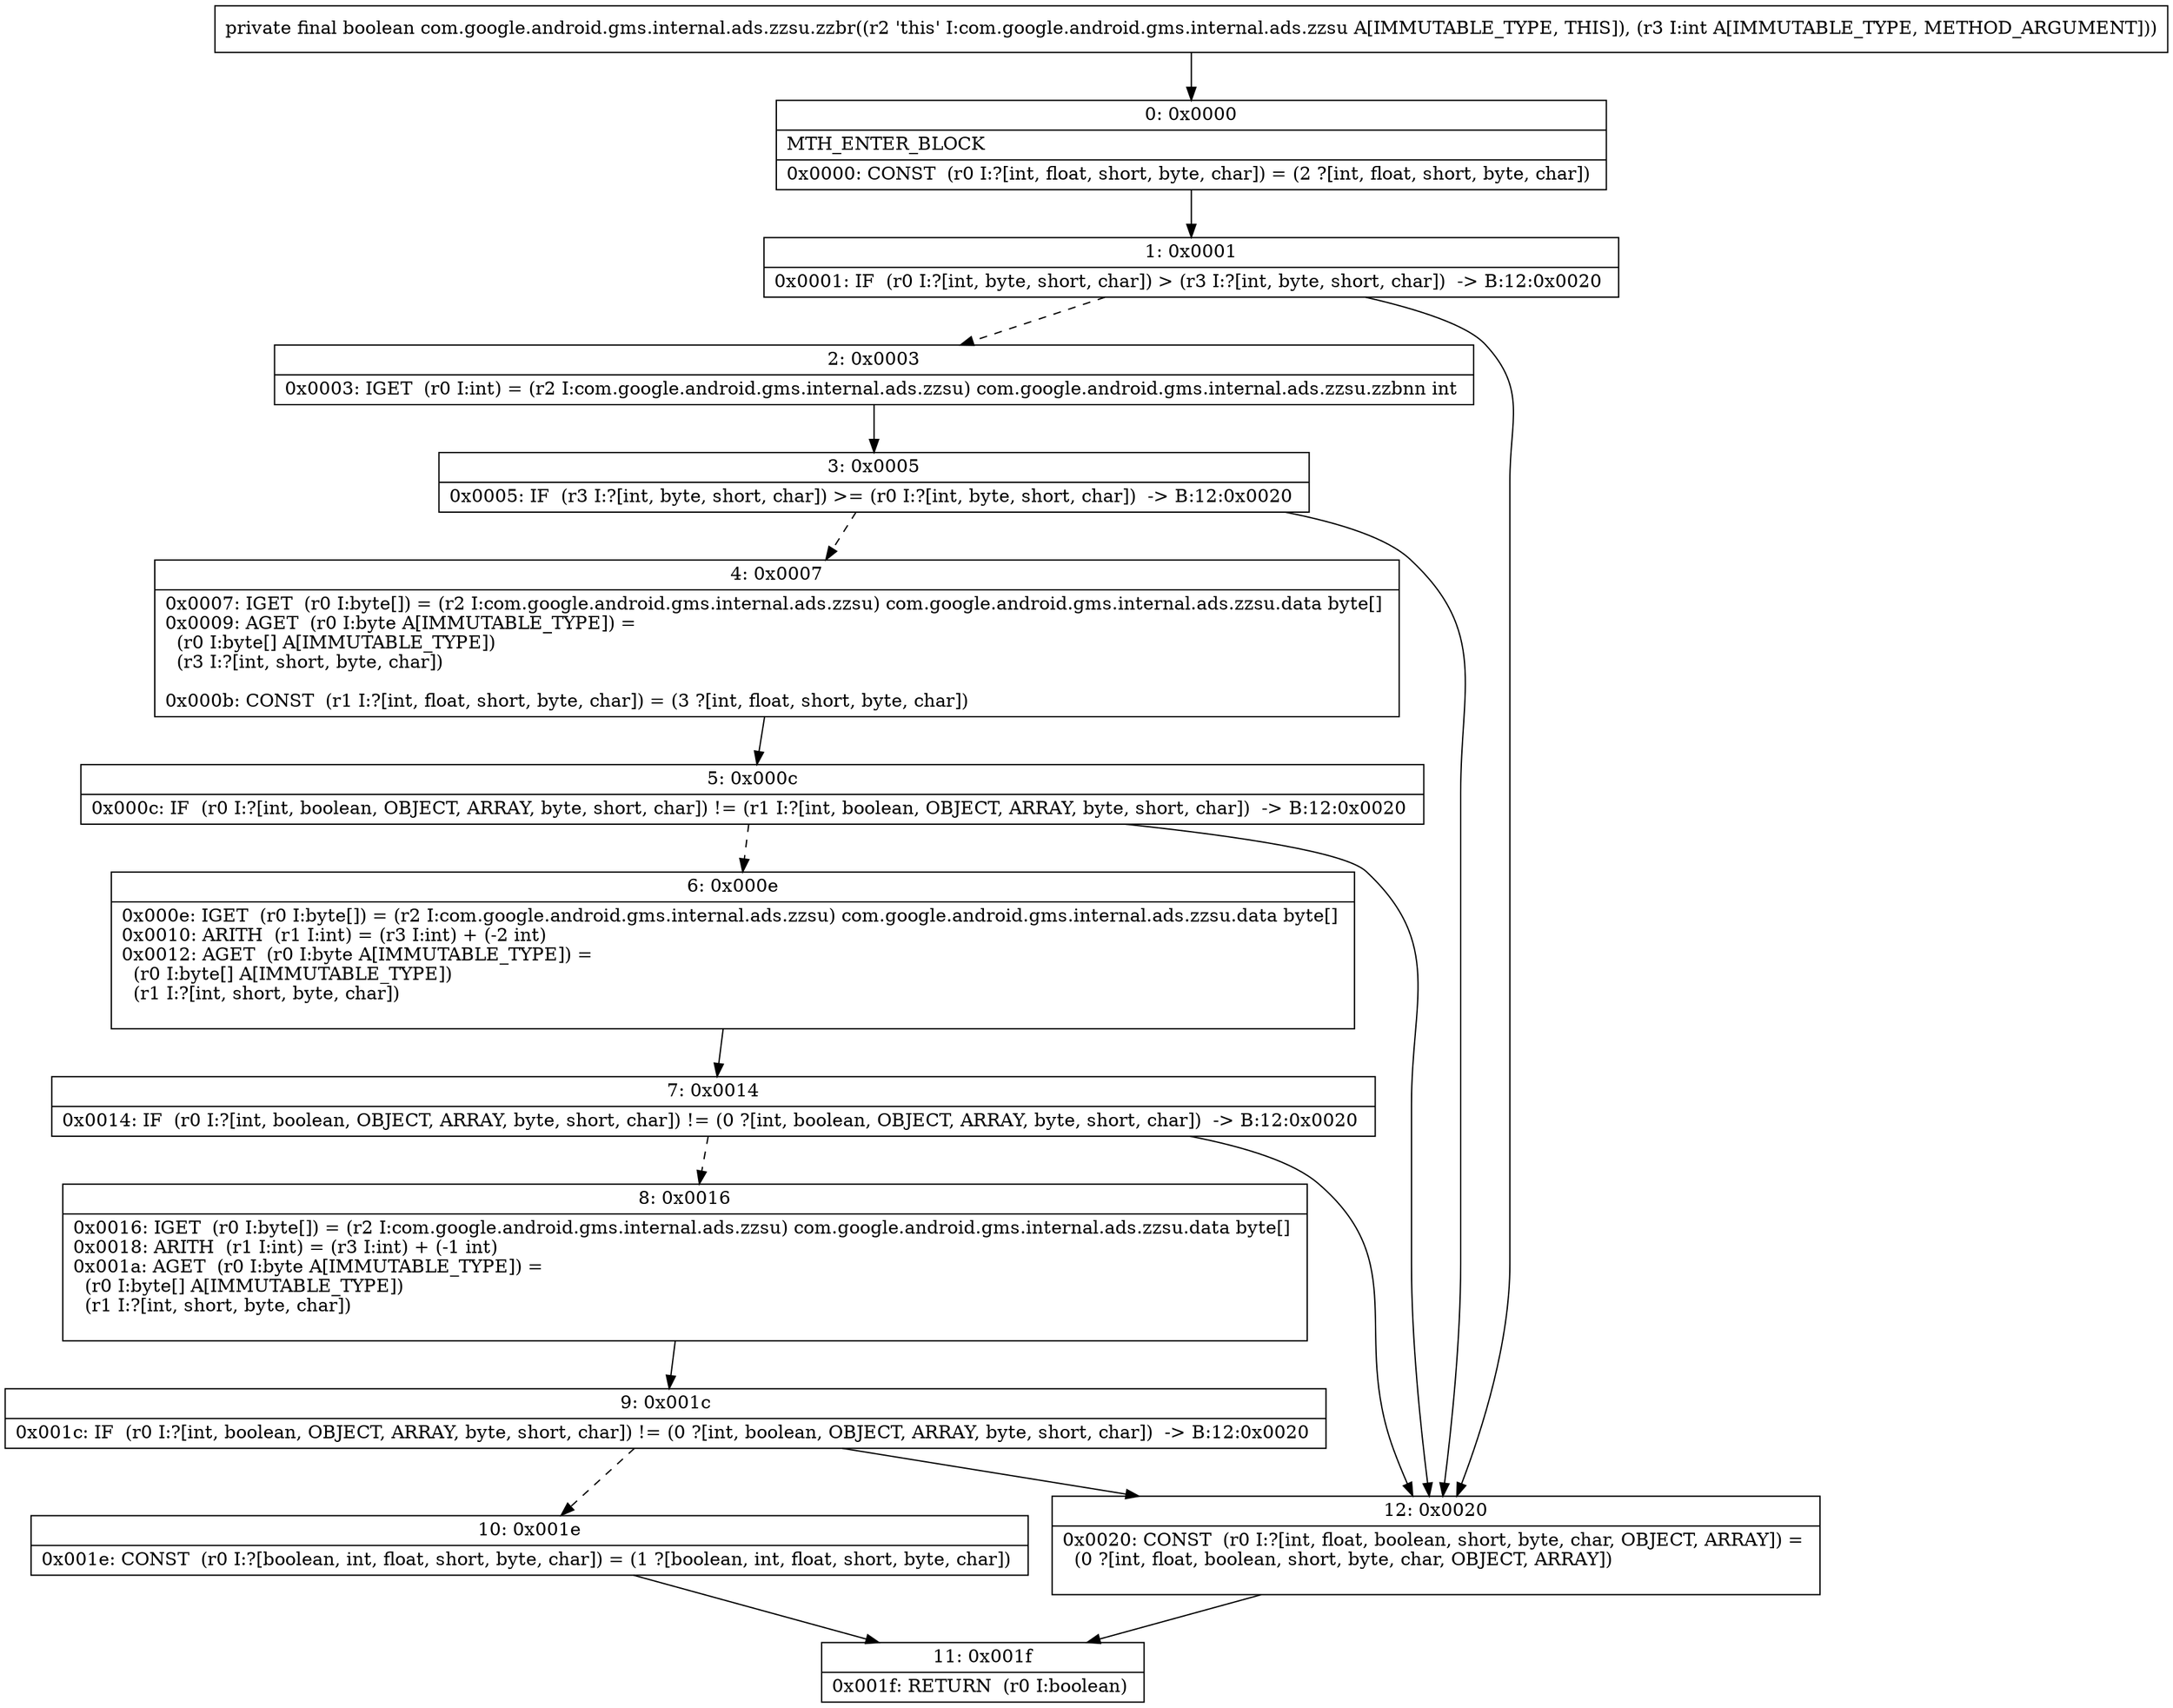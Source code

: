 digraph "CFG forcom.google.android.gms.internal.ads.zzsu.zzbr(I)Z" {
Node_0 [shape=record,label="{0\:\ 0x0000|MTH_ENTER_BLOCK\l|0x0000: CONST  (r0 I:?[int, float, short, byte, char]) = (2 ?[int, float, short, byte, char]) \l}"];
Node_1 [shape=record,label="{1\:\ 0x0001|0x0001: IF  (r0 I:?[int, byte, short, char]) \> (r3 I:?[int, byte, short, char])  \-\> B:12:0x0020 \l}"];
Node_2 [shape=record,label="{2\:\ 0x0003|0x0003: IGET  (r0 I:int) = (r2 I:com.google.android.gms.internal.ads.zzsu) com.google.android.gms.internal.ads.zzsu.zzbnn int \l}"];
Node_3 [shape=record,label="{3\:\ 0x0005|0x0005: IF  (r3 I:?[int, byte, short, char]) \>= (r0 I:?[int, byte, short, char])  \-\> B:12:0x0020 \l}"];
Node_4 [shape=record,label="{4\:\ 0x0007|0x0007: IGET  (r0 I:byte[]) = (r2 I:com.google.android.gms.internal.ads.zzsu) com.google.android.gms.internal.ads.zzsu.data byte[] \l0x0009: AGET  (r0 I:byte A[IMMUTABLE_TYPE]) = \l  (r0 I:byte[] A[IMMUTABLE_TYPE])\l  (r3 I:?[int, short, byte, char])\l \l0x000b: CONST  (r1 I:?[int, float, short, byte, char]) = (3 ?[int, float, short, byte, char]) \l}"];
Node_5 [shape=record,label="{5\:\ 0x000c|0x000c: IF  (r0 I:?[int, boolean, OBJECT, ARRAY, byte, short, char]) != (r1 I:?[int, boolean, OBJECT, ARRAY, byte, short, char])  \-\> B:12:0x0020 \l}"];
Node_6 [shape=record,label="{6\:\ 0x000e|0x000e: IGET  (r0 I:byte[]) = (r2 I:com.google.android.gms.internal.ads.zzsu) com.google.android.gms.internal.ads.zzsu.data byte[] \l0x0010: ARITH  (r1 I:int) = (r3 I:int) + (\-2 int) \l0x0012: AGET  (r0 I:byte A[IMMUTABLE_TYPE]) = \l  (r0 I:byte[] A[IMMUTABLE_TYPE])\l  (r1 I:?[int, short, byte, char])\l \l}"];
Node_7 [shape=record,label="{7\:\ 0x0014|0x0014: IF  (r0 I:?[int, boolean, OBJECT, ARRAY, byte, short, char]) != (0 ?[int, boolean, OBJECT, ARRAY, byte, short, char])  \-\> B:12:0x0020 \l}"];
Node_8 [shape=record,label="{8\:\ 0x0016|0x0016: IGET  (r0 I:byte[]) = (r2 I:com.google.android.gms.internal.ads.zzsu) com.google.android.gms.internal.ads.zzsu.data byte[] \l0x0018: ARITH  (r1 I:int) = (r3 I:int) + (\-1 int) \l0x001a: AGET  (r0 I:byte A[IMMUTABLE_TYPE]) = \l  (r0 I:byte[] A[IMMUTABLE_TYPE])\l  (r1 I:?[int, short, byte, char])\l \l}"];
Node_9 [shape=record,label="{9\:\ 0x001c|0x001c: IF  (r0 I:?[int, boolean, OBJECT, ARRAY, byte, short, char]) != (0 ?[int, boolean, OBJECT, ARRAY, byte, short, char])  \-\> B:12:0x0020 \l}"];
Node_10 [shape=record,label="{10\:\ 0x001e|0x001e: CONST  (r0 I:?[boolean, int, float, short, byte, char]) = (1 ?[boolean, int, float, short, byte, char]) \l}"];
Node_11 [shape=record,label="{11\:\ 0x001f|0x001f: RETURN  (r0 I:boolean) \l}"];
Node_12 [shape=record,label="{12\:\ 0x0020|0x0020: CONST  (r0 I:?[int, float, boolean, short, byte, char, OBJECT, ARRAY]) = \l  (0 ?[int, float, boolean, short, byte, char, OBJECT, ARRAY])\l \l}"];
MethodNode[shape=record,label="{private final boolean com.google.android.gms.internal.ads.zzsu.zzbr((r2 'this' I:com.google.android.gms.internal.ads.zzsu A[IMMUTABLE_TYPE, THIS]), (r3 I:int A[IMMUTABLE_TYPE, METHOD_ARGUMENT])) }"];
MethodNode -> Node_0;
Node_0 -> Node_1;
Node_1 -> Node_2[style=dashed];
Node_1 -> Node_12;
Node_2 -> Node_3;
Node_3 -> Node_4[style=dashed];
Node_3 -> Node_12;
Node_4 -> Node_5;
Node_5 -> Node_6[style=dashed];
Node_5 -> Node_12;
Node_6 -> Node_7;
Node_7 -> Node_8[style=dashed];
Node_7 -> Node_12;
Node_8 -> Node_9;
Node_9 -> Node_10[style=dashed];
Node_9 -> Node_12;
Node_10 -> Node_11;
Node_12 -> Node_11;
}

